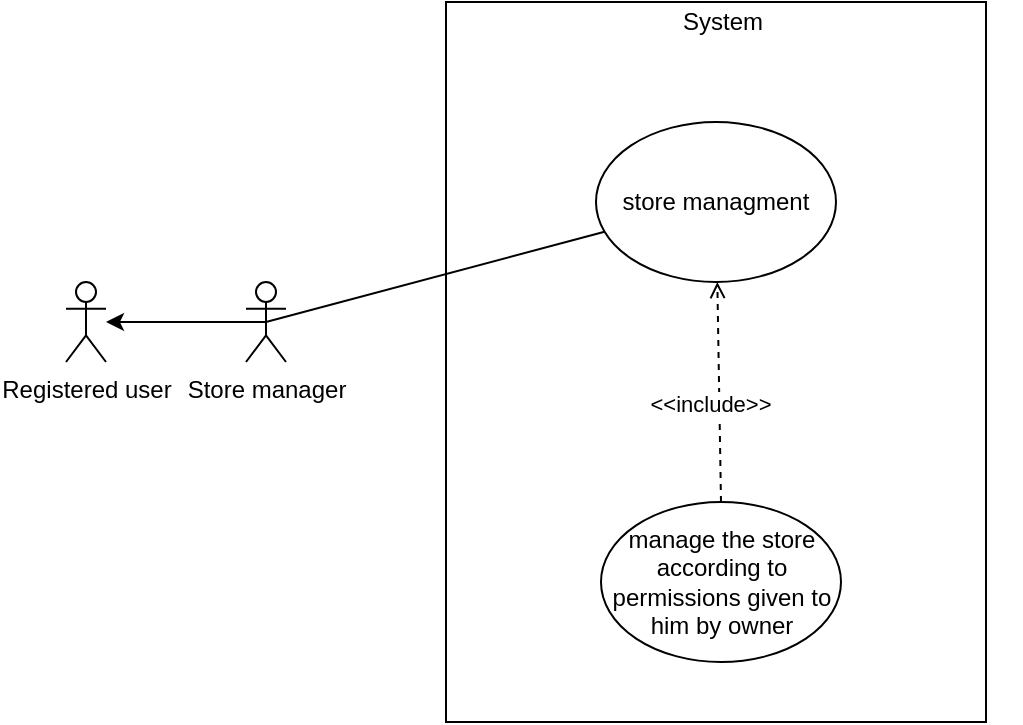<mxfile version="14.4.3" type="device"><diagram id="NNYX4zwSkXm7krXFpEXI" name="Page-1"><mxGraphModel dx="1278" dy="607" grid="1" gridSize="10" guides="1" tooltips="1" connect="1" arrows="1" fold="1" page="1" pageScale="1" pageWidth="850" pageHeight="1100" math="0" shadow="0"><root><mxCell id="0"/><mxCell id="1" parent="0"/><mxCell id="CO5bgC0Md-arbUZn424Q-1" value="" style="group" parent="1" vertex="1" connectable="0"><mxGeometry x="180" y="130" width="477.5" height="360" as="geometry"/></mxCell><mxCell id="CO5bgC0Md-arbUZn424Q-2" value="" style="rounded=0;whiteSpace=wrap;html=1;" parent="CO5bgC0Md-arbUZn424Q-1" vertex="1"><mxGeometry x="190" width="270" height="360" as="geometry"/></mxCell><mxCell id="CO5bgC0Md-arbUZn424Q-3" value="Store manager" style="shape=umlActor;verticalLabelPosition=bottom;verticalAlign=top;html=1;outlineConnect=0;" parent="CO5bgC0Md-arbUZn424Q-1" vertex="1"><mxGeometry x="90" y="140" width="20" height="40" as="geometry"/></mxCell><mxCell id="CO5bgC0Md-arbUZn424Q-4" value="Registered user" style="shape=umlActor;verticalLabelPosition=bottom;verticalAlign=top;html=1;outlineConnect=0;" parent="CO5bgC0Md-arbUZn424Q-1" vertex="1"><mxGeometry y="140" width="20" height="40" as="geometry"/></mxCell><mxCell id="CO5bgC0Md-arbUZn424Q-5" style="edgeStyle=orthogonalEdgeStyle;rounded=0;orthogonalLoop=1;jettySize=auto;html=1;exitX=0.5;exitY=0.5;exitDx=0;exitDy=0;exitPerimeter=0;" parent="CO5bgC0Md-arbUZn424Q-1" source="CO5bgC0Md-arbUZn424Q-3" target="CO5bgC0Md-arbUZn424Q-4" edge="1"><mxGeometry relative="1" as="geometry"><Array as="points"><mxPoint x="40" y="160"/><mxPoint x="40" y="160"/></Array></mxGeometry></mxCell><mxCell id="CO5bgC0Md-arbUZn424Q-10" value="store managment" style="ellipse;whiteSpace=wrap;html=1;" parent="CO5bgC0Md-arbUZn424Q-1" vertex="1"><mxGeometry x="265" y="60" width="120" height="80" as="geometry"/></mxCell><mxCell id="CO5bgC0Md-arbUZn424Q-11" value="" style="endArrow=none;html=1;entryX=0.5;entryY=0.5;entryDx=0;entryDy=0;entryPerimeter=0;" parent="CO5bgC0Md-arbUZn424Q-1" source="CO5bgC0Md-arbUZn424Q-10" target="CO5bgC0Md-arbUZn424Q-3" edge="1"><mxGeometry width="50" height="50" relative="1" as="geometry"><mxPoint x="270" y="180" as="sourcePoint"/><mxPoint x="90" y="180" as="targetPoint"/></mxGeometry></mxCell><mxCell id="CO5bgC0Md-arbUZn424Q-12" value="System" style="text;html=1;align=center;verticalAlign=middle;resizable=0;points=[];autosize=1;" parent="CO5bgC0Md-arbUZn424Q-1" vertex="1"><mxGeometry x="297.5" width="60" height="20" as="geometry"/></mxCell><mxCell id="jkEfUeZHyJAAxUfUwiFf-2" value="manage the store according to permissions given to him by owner" style="ellipse;whiteSpace=wrap;html=1;" vertex="1" parent="CO5bgC0Md-arbUZn424Q-1"><mxGeometry x="267.5" y="250" width="120" height="80" as="geometry"/></mxCell><mxCell id="jkEfUeZHyJAAxUfUwiFf-3" value="" style="endArrow=open;dashed=1;html=1;strokeWidth=1;exitX=0.5;exitY=0;exitDx=0;exitDy=0;endFill=0;" edge="1" parent="CO5bgC0Md-arbUZn424Q-1" source="jkEfUeZHyJAAxUfUwiFf-2" target="CO5bgC0Md-arbUZn424Q-10"><mxGeometry width="50" height="50" relative="1" as="geometry"><mxPoint x="412.5" y="250" as="sourcePoint"/><mxPoint x="462.5" y="200" as="targetPoint"/></mxGeometry></mxCell><mxCell id="jkEfUeZHyJAAxUfUwiFf-4" value="&amp;lt;&amp;lt;include&amp;gt;&amp;gt;" style="edgeLabel;html=1;align=center;verticalAlign=middle;resizable=0;points=[];" vertex="1" connectable="0" parent="jkEfUeZHyJAAxUfUwiFf-3"><mxGeometry x="-0.395" y="-4" relative="1" as="geometry"><mxPoint x="-9" y="-16" as="offset"/></mxGeometry></mxCell></root></mxGraphModel></diagram></mxfile>